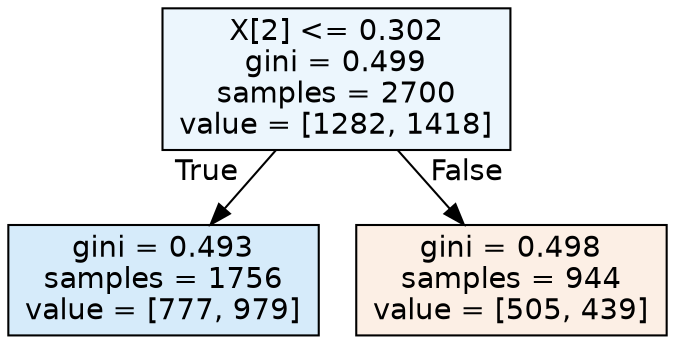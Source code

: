 digraph Tree {
node [shape=box, style="filled", color="black", fontname="helvetica"] ;
edge [fontname="helvetica"] ;
0 [label="X[2] <= 0.302\ngini = 0.499\nsamples = 2700\nvalue = [1282, 1418]", fillcolor="#ecf6fd"] ;
1 [label="gini = 0.493\nsamples = 1756\nvalue = [777, 979]", fillcolor="#d6ebfa"] ;
0 -> 1 [labeldistance=2.5, labelangle=45, headlabel="True"] ;
2 [label="gini = 0.498\nsamples = 944\nvalue = [505, 439]", fillcolor="#fcefe5"] ;
0 -> 2 [labeldistance=2.5, labelangle=-45, headlabel="False"] ;
}